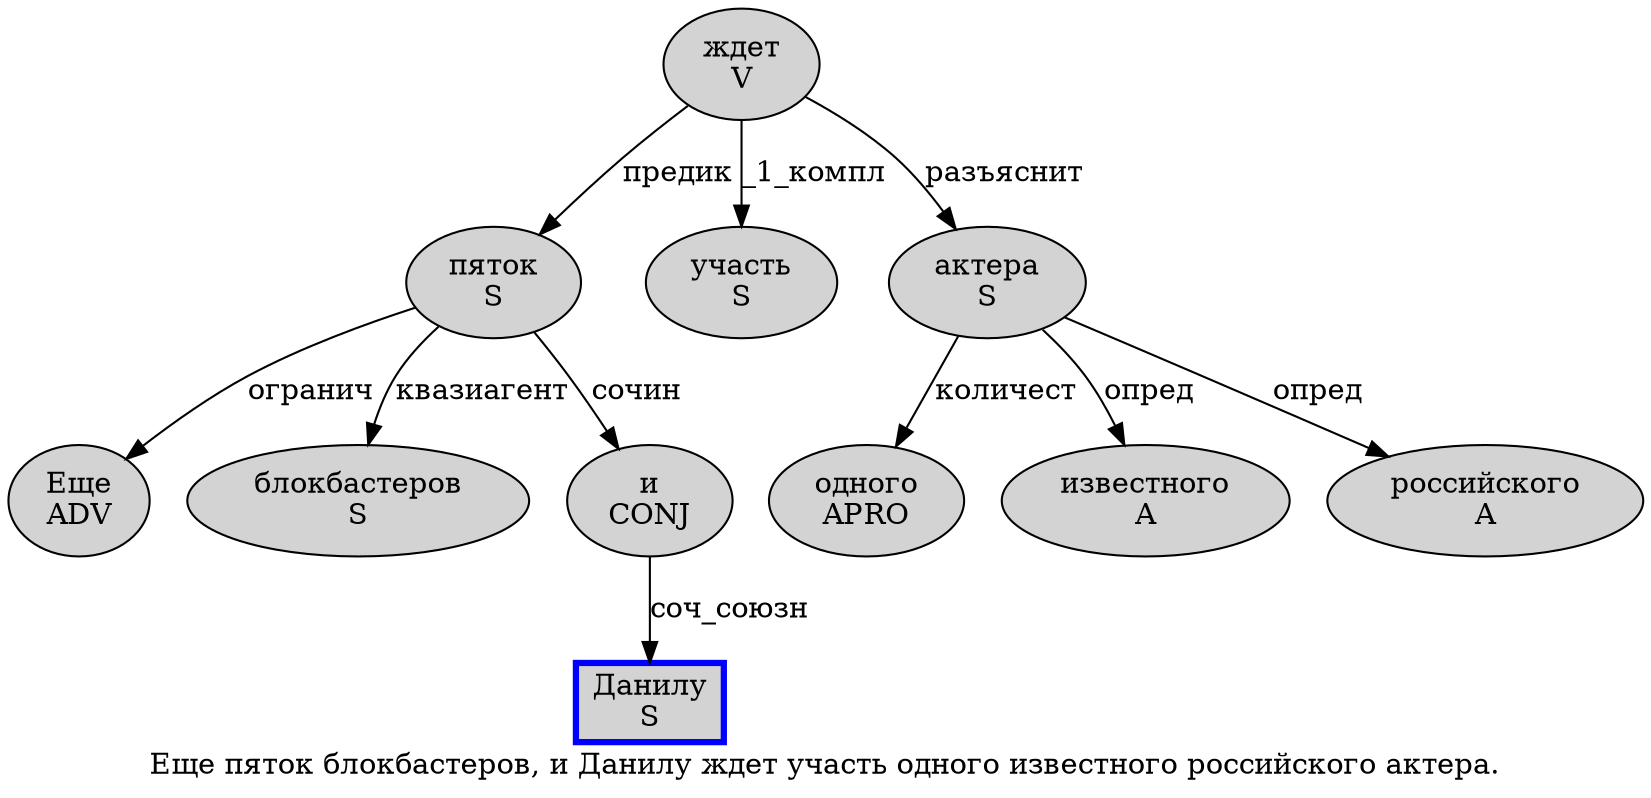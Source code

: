 digraph SENTENCE_3514 {
	graph [label="Еще пяток блокбастеров, и Данилу ждет участь одного известного российского актера."]
	node [style=filled]
		0 [label="Еще
ADV" color="" fillcolor=lightgray penwidth=1 shape=ellipse]
		1 [label="пяток
S" color="" fillcolor=lightgray penwidth=1 shape=ellipse]
		2 [label="блокбастеров
S" color="" fillcolor=lightgray penwidth=1 shape=ellipse]
		4 [label="и
CONJ" color="" fillcolor=lightgray penwidth=1 shape=ellipse]
		5 [label="Данилу
S" color=blue fillcolor=lightgray penwidth=3 shape=box]
		6 [label="ждет
V" color="" fillcolor=lightgray penwidth=1 shape=ellipse]
		7 [label="участь
S" color="" fillcolor=lightgray penwidth=1 shape=ellipse]
		8 [label="одного
APRO" color="" fillcolor=lightgray penwidth=1 shape=ellipse]
		9 [label="известного
A" color="" fillcolor=lightgray penwidth=1 shape=ellipse]
		10 [label="российского
A" color="" fillcolor=lightgray penwidth=1 shape=ellipse]
		11 [label="актера
S" color="" fillcolor=lightgray penwidth=1 shape=ellipse]
			6 -> 1 [label="предик"]
			6 -> 7 [label="_1_компл"]
			6 -> 11 [label="разъяснит"]
			11 -> 8 [label="количест"]
			11 -> 9 [label="опред"]
			11 -> 10 [label="опред"]
			1 -> 0 [label="огранич"]
			1 -> 2 [label="квазиагент"]
			1 -> 4 [label="сочин"]
			4 -> 5 [label="соч_союзн"]
}